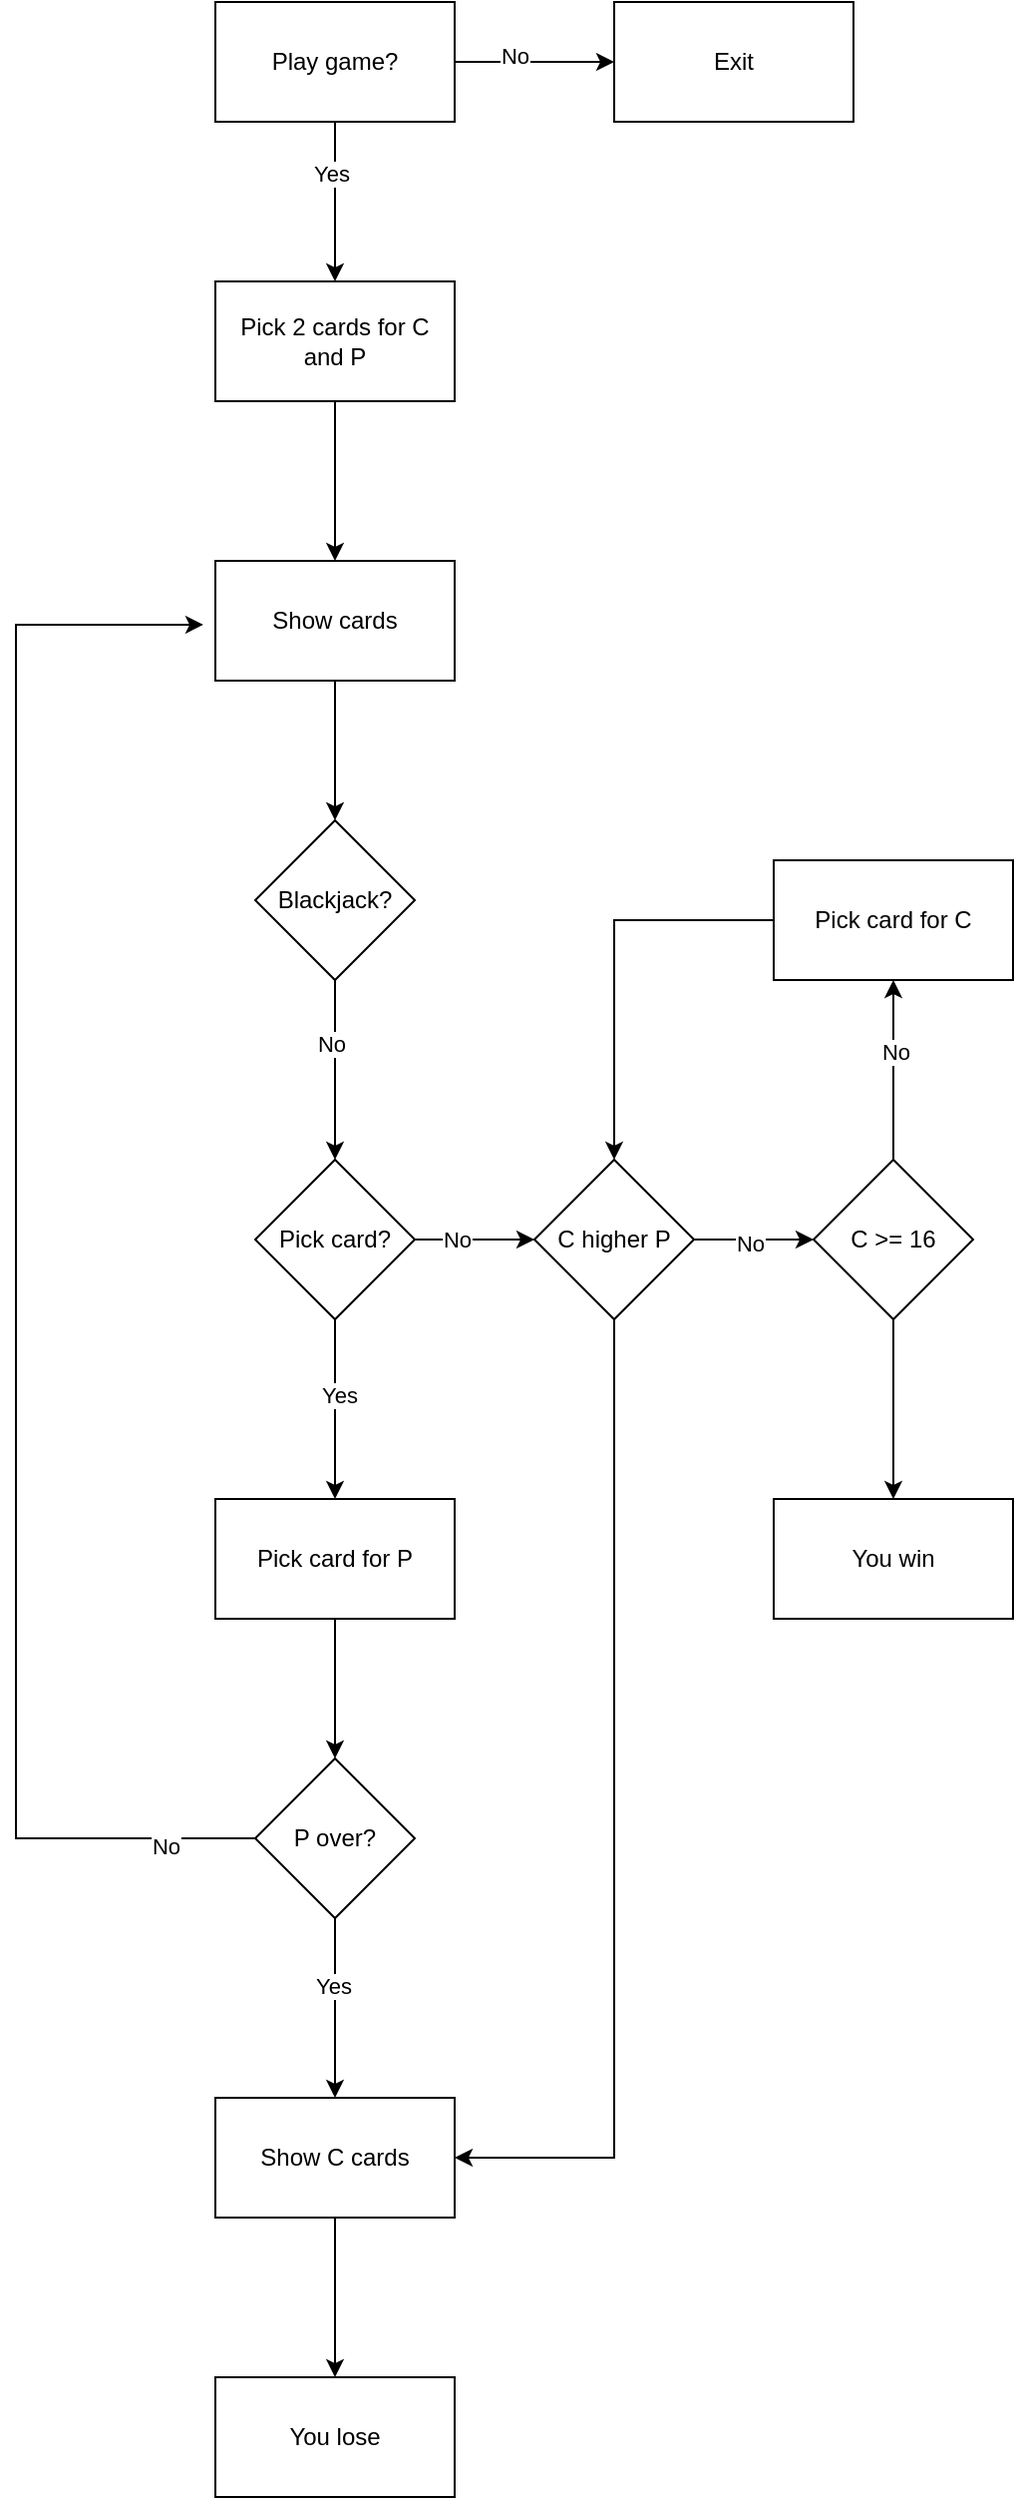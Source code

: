 <mxfile version="24.4.10" type="github">
  <diagram name="Page-1" id="aTssREDrFI-PJiI-w0r0">
    <mxGraphModel dx="1184" dy="1094" grid="1" gridSize="10" guides="1" tooltips="1" connect="1" arrows="1" fold="1" page="1" pageScale="1" pageWidth="850" pageHeight="1100" math="0" shadow="0">
      <root>
        <mxCell id="0" />
        <mxCell id="1" parent="0" />
        <mxCell id="ludyrUufvdKQU43LzNZD-3" value="" style="edgeStyle=orthogonalEdgeStyle;rounded=0;orthogonalLoop=1;jettySize=auto;html=1;" edge="1" parent="1" source="ludyrUufvdKQU43LzNZD-1" target="ludyrUufvdKQU43LzNZD-2">
          <mxGeometry relative="1" as="geometry" />
        </mxCell>
        <mxCell id="ludyrUufvdKQU43LzNZD-4" value="No" style="edgeLabel;html=1;align=center;verticalAlign=middle;resizable=0;points=[];" vertex="1" connectable="0" parent="ludyrUufvdKQU43LzNZD-3">
          <mxGeometry x="-0.25" y="3" relative="1" as="geometry">
            <mxPoint as="offset" />
          </mxGeometry>
        </mxCell>
        <mxCell id="ludyrUufvdKQU43LzNZD-6" value="" style="edgeStyle=orthogonalEdgeStyle;rounded=0;orthogonalLoop=1;jettySize=auto;html=1;" edge="1" parent="1" source="ludyrUufvdKQU43LzNZD-1" target="ludyrUufvdKQU43LzNZD-5">
          <mxGeometry relative="1" as="geometry" />
        </mxCell>
        <mxCell id="ludyrUufvdKQU43LzNZD-7" value="Yes" style="edgeLabel;html=1;align=center;verticalAlign=middle;resizable=0;points=[];" vertex="1" connectable="0" parent="ludyrUufvdKQU43LzNZD-6">
          <mxGeometry x="-0.35" y="-2" relative="1" as="geometry">
            <mxPoint as="offset" />
          </mxGeometry>
        </mxCell>
        <mxCell id="ludyrUufvdKQU43LzNZD-1" value="Play game?" style="rounded=0;whiteSpace=wrap;html=1;" vertex="1" parent="1">
          <mxGeometry x="320" y="40" width="120" height="60" as="geometry" />
        </mxCell>
        <mxCell id="ludyrUufvdKQU43LzNZD-2" value="Exit" style="rounded=0;whiteSpace=wrap;html=1;" vertex="1" parent="1">
          <mxGeometry x="520" y="40" width="120" height="60" as="geometry" />
        </mxCell>
        <mxCell id="ludyrUufvdKQU43LzNZD-17" value="" style="edgeStyle=orthogonalEdgeStyle;rounded=0;orthogonalLoop=1;jettySize=auto;html=1;" edge="1" parent="1" source="ludyrUufvdKQU43LzNZD-5" target="ludyrUufvdKQU43LzNZD-16">
          <mxGeometry relative="1" as="geometry" />
        </mxCell>
        <mxCell id="ludyrUufvdKQU43LzNZD-5" value="Pick 2 cards for C and P" style="rounded=0;whiteSpace=wrap;html=1;" vertex="1" parent="1">
          <mxGeometry x="320" y="180" width="120" height="60" as="geometry" />
        </mxCell>
        <mxCell id="ludyrUufvdKQU43LzNZD-13" value="" style="rounded=0;orthogonalLoop=1;jettySize=auto;html=1;" edge="1" parent="1" source="ludyrUufvdKQU43LzNZD-10">
          <mxGeometry relative="1" as="geometry">
            <mxPoint x="380" y="620" as="targetPoint" />
          </mxGeometry>
        </mxCell>
        <mxCell id="ludyrUufvdKQU43LzNZD-14" value="No" style="edgeLabel;html=1;align=center;verticalAlign=middle;resizable=0;points=[];" vertex="1" connectable="0" parent="ludyrUufvdKQU43LzNZD-13">
          <mxGeometry x="-0.289" y="-2" relative="1" as="geometry">
            <mxPoint as="offset" />
          </mxGeometry>
        </mxCell>
        <mxCell id="ludyrUufvdKQU43LzNZD-10" value="Blackjack?" style="rhombus;whiteSpace=wrap;html=1;rounded=0;" vertex="1" parent="1">
          <mxGeometry x="340" y="450" width="80" height="80" as="geometry" />
        </mxCell>
        <mxCell id="ludyrUufvdKQU43LzNZD-18" style="edgeStyle=orthogonalEdgeStyle;rounded=0;orthogonalLoop=1;jettySize=auto;html=1;exitX=0.5;exitY=1;exitDx=0;exitDy=0;entryX=0.5;entryY=0;entryDx=0;entryDy=0;" edge="1" parent="1" source="ludyrUufvdKQU43LzNZD-16" target="ludyrUufvdKQU43LzNZD-10">
          <mxGeometry relative="1" as="geometry" />
        </mxCell>
        <mxCell id="ludyrUufvdKQU43LzNZD-16" value="Show cards" style="whiteSpace=wrap;html=1;rounded=0;" vertex="1" parent="1">
          <mxGeometry x="320" y="320" width="120" height="60" as="geometry" />
        </mxCell>
        <mxCell id="ludyrUufvdKQU43LzNZD-23" value="" style="edgeStyle=orthogonalEdgeStyle;rounded=0;orthogonalLoop=1;jettySize=auto;html=1;" edge="1" parent="1" source="ludyrUufvdKQU43LzNZD-21" target="ludyrUufvdKQU43LzNZD-22">
          <mxGeometry relative="1" as="geometry" />
        </mxCell>
        <mxCell id="ludyrUufvdKQU43LzNZD-24" value="Yes" style="edgeLabel;html=1;align=center;verticalAlign=middle;resizable=0;points=[];" vertex="1" connectable="0" parent="ludyrUufvdKQU43LzNZD-23">
          <mxGeometry x="-0.156" y="2" relative="1" as="geometry">
            <mxPoint as="offset" />
          </mxGeometry>
        </mxCell>
        <mxCell id="ludyrUufvdKQU43LzNZD-27" value="" style="edgeStyle=orthogonalEdgeStyle;rounded=0;orthogonalLoop=1;jettySize=auto;html=1;" edge="1" parent="1" source="ludyrUufvdKQU43LzNZD-21">
          <mxGeometry relative="1" as="geometry">
            <mxPoint x="480" y="660" as="targetPoint" />
          </mxGeometry>
        </mxCell>
        <mxCell id="ludyrUufvdKQU43LzNZD-32" value="No" style="edgeLabel;html=1;align=center;verticalAlign=middle;resizable=0;points=[];" vertex="1" connectable="0" parent="ludyrUufvdKQU43LzNZD-27">
          <mxGeometry x="-0.3" relative="1" as="geometry">
            <mxPoint as="offset" />
          </mxGeometry>
        </mxCell>
        <mxCell id="ludyrUufvdKQU43LzNZD-21" value="Pick card?" style="rhombus;whiteSpace=wrap;html=1;" vertex="1" parent="1">
          <mxGeometry x="340" y="620" width="80" height="80" as="geometry" />
        </mxCell>
        <mxCell id="ludyrUufvdKQU43LzNZD-29" value="" style="edgeStyle=orthogonalEdgeStyle;rounded=0;orthogonalLoop=1;jettySize=auto;html=1;" edge="1" parent="1" source="ludyrUufvdKQU43LzNZD-22" target="ludyrUufvdKQU43LzNZD-28">
          <mxGeometry relative="1" as="geometry" />
        </mxCell>
        <mxCell id="ludyrUufvdKQU43LzNZD-22" value="Pick card for P" style="whiteSpace=wrap;html=1;" vertex="1" parent="1">
          <mxGeometry x="320" y="790" width="120" height="60" as="geometry" />
        </mxCell>
        <mxCell id="ludyrUufvdKQU43LzNZD-43" value="" style="edgeStyle=orthogonalEdgeStyle;rounded=0;orthogonalLoop=1;jettySize=auto;html=1;" edge="1" parent="1" source="ludyrUufvdKQU43LzNZD-28" target="ludyrUufvdKQU43LzNZD-42">
          <mxGeometry relative="1" as="geometry" />
        </mxCell>
        <mxCell id="ludyrUufvdKQU43LzNZD-47" value="Yes" style="edgeLabel;html=1;align=center;verticalAlign=middle;resizable=0;points=[];" vertex="1" connectable="0" parent="ludyrUufvdKQU43LzNZD-43">
          <mxGeometry x="-0.244" y="-1" relative="1" as="geometry">
            <mxPoint as="offset" />
          </mxGeometry>
        </mxCell>
        <mxCell id="ludyrUufvdKQU43LzNZD-28" value="P over?" style="rhombus;whiteSpace=wrap;html=1;" vertex="1" parent="1">
          <mxGeometry x="340" y="920" width="80" height="80" as="geometry" />
        </mxCell>
        <mxCell id="ludyrUufvdKQU43LzNZD-30" style="edgeStyle=orthogonalEdgeStyle;rounded=0;orthogonalLoop=1;jettySize=auto;html=1;exitX=0;exitY=0.5;exitDx=0;exitDy=0;entryX=-0.05;entryY=0.533;entryDx=0;entryDy=0;entryPerimeter=0;" edge="1" parent="1" source="ludyrUufvdKQU43LzNZD-28" target="ludyrUufvdKQU43LzNZD-16">
          <mxGeometry relative="1" as="geometry">
            <Array as="points">
              <mxPoint x="220" y="960" />
              <mxPoint x="220" y="352" />
            </Array>
          </mxGeometry>
        </mxCell>
        <mxCell id="ludyrUufvdKQU43LzNZD-31" value="No" style="edgeLabel;html=1;align=center;verticalAlign=middle;resizable=0;points=[];" vertex="1" connectable="0" parent="ludyrUufvdKQU43LzNZD-30">
          <mxGeometry x="-0.89" y="4" relative="1" as="geometry">
            <mxPoint as="offset" />
          </mxGeometry>
        </mxCell>
        <mxCell id="ludyrUufvdKQU43LzNZD-35" value="" style="edgeStyle=orthogonalEdgeStyle;rounded=0;orthogonalLoop=1;jettySize=auto;html=1;" edge="1" parent="1" source="ludyrUufvdKQU43LzNZD-33">
          <mxGeometry relative="1" as="geometry">
            <mxPoint x="620" y="660" as="targetPoint" />
          </mxGeometry>
        </mxCell>
        <mxCell id="ludyrUufvdKQU43LzNZD-41" value="No" style="edgeLabel;html=1;align=center;verticalAlign=middle;resizable=0;points=[];" vertex="1" connectable="0" parent="ludyrUufvdKQU43LzNZD-35">
          <mxGeometry x="-0.074" y="-2" relative="1" as="geometry">
            <mxPoint as="offset" />
          </mxGeometry>
        </mxCell>
        <mxCell id="ludyrUufvdKQU43LzNZD-46" style="edgeStyle=orthogonalEdgeStyle;rounded=0;orthogonalLoop=1;jettySize=auto;html=1;exitX=0.5;exitY=1;exitDx=0;exitDy=0;entryX=1;entryY=0.5;entryDx=0;entryDy=0;" edge="1" parent="1" source="ludyrUufvdKQU43LzNZD-33" target="ludyrUufvdKQU43LzNZD-42">
          <mxGeometry relative="1" as="geometry" />
        </mxCell>
        <mxCell id="ludyrUufvdKQU43LzNZD-33" value="C higher P" style="rhombus;whiteSpace=wrap;html=1;" vertex="1" parent="1">
          <mxGeometry x="480" y="620" width="80" height="80" as="geometry" />
        </mxCell>
        <mxCell id="ludyrUufvdKQU43LzNZD-38" value="" style="edgeStyle=orthogonalEdgeStyle;rounded=0;orthogonalLoop=1;jettySize=auto;html=1;" edge="1" parent="1" source="ludyrUufvdKQU43LzNZD-36" target="ludyrUufvdKQU43LzNZD-37">
          <mxGeometry relative="1" as="geometry" />
        </mxCell>
        <mxCell id="ludyrUufvdKQU43LzNZD-40" value="No" style="edgeLabel;html=1;align=center;verticalAlign=middle;resizable=0;points=[];" vertex="1" connectable="0" parent="ludyrUufvdKQU43LzNZD-38">
          <mxGeometry x="0.2" y="-1" relative="1" as="geometry">
            <mxPoint as="offset" />
          </mxGeometry>
        </mxCell>
        <mxCell id="ludyrUufvdKQU43LzNZD-49" value="" style="edgeStyle=orthogonalEdgeStyle;rounded=0;orthogonalLoop=1;jettySize=auto;html=1;" edge="1" parent="1" source="ludyrUufvdKQU43LzNZD-36" target="ludyrUufvdKQU43LzNZD-48">
          <mxGeometry relative="1" as="geometry" />
        </mxCell>
        <mxCell id="ludyrUufvdKQU43LzNZD-36" value="C &amp;gt;= 16" style="rhombus;whiteSpace=wrap;html=1;" vertex="1" parent="1">
          <mxGeometry x="620" y="620" width="80" height="80" as="geometry" />
        </mxCell>
        <mxCell id="ludyrUufvdKQU43LzNZD-39" style="edgeStyle=orthogonalEdgeStyle;rounded=0;orthogonalLoop=1;jettySize=auto;html=1;exitX=0;exitY=0.5;exitDx=0;exitDy=0;entryX=0.5;entryY=0;entryDx=0;entryDy=0;" edge="1" parent="1" source="ludyrUufvdKQU43LzNZD-37" target="ludyrUufvdKQU43LzNZD-33">
          <mxGeometry relative="1" as="geometry" />
        </mxCell>
        <mxCell id="ludyrUufvdKQU43LzNZD-37" value="Pick card for C" style="whiteSpace=wrap;html=1;" vertex="1" parent="1">
          <mxGeometry x="600" y="470" width="120" height="60" as="geometry" />
        </mxCell>
        <mxCell id="ludyrUufvdKQU43LzNZD-45" value="" style="edgeStyle=orthogonalEdgeStyle;rounded=0;orthogonalLoop=1;jettySize=auto;html=1;" edge="1" parent="1" source="ludyrUufvdKQU43LzNZD-42" target="ludyrUufvdKQU43LzNZD-44">
          <mxGeometry relative="1" as="geometry" />
        </mxCell>
        <mxCell id="ludyrUufvdKQU43LzNZD-42" value="Show C cards" style="whiteSpace=wrap;html=1;" vertex="1" parent="1">
          <mxGeometry x="320" y="1090" width="120" height="60" as="geometry" />
        </mxCell>
        <mxCell id="ludyrUufvdKQU43LzNZD-44" value="You lose" style="whiteSpace=wrap;html=1;" vertex="1" parent="1">
          <mxGeometry x="320" y="1230" width="120" height="60" as="geometry" />
        </mxCell>
        <mxCell id="ludyrUufvdKQU43LzNZD-48" value="You win" style="whiteSpace=wrap;html=1;" vertex="1" parent="1">
          <mxGeometry x="600" y="790" width="120" height="60" as="geometry" />
        </mxCell>
      </root>
    </mxGraphModel>
  </diagram>
</mxfile>
